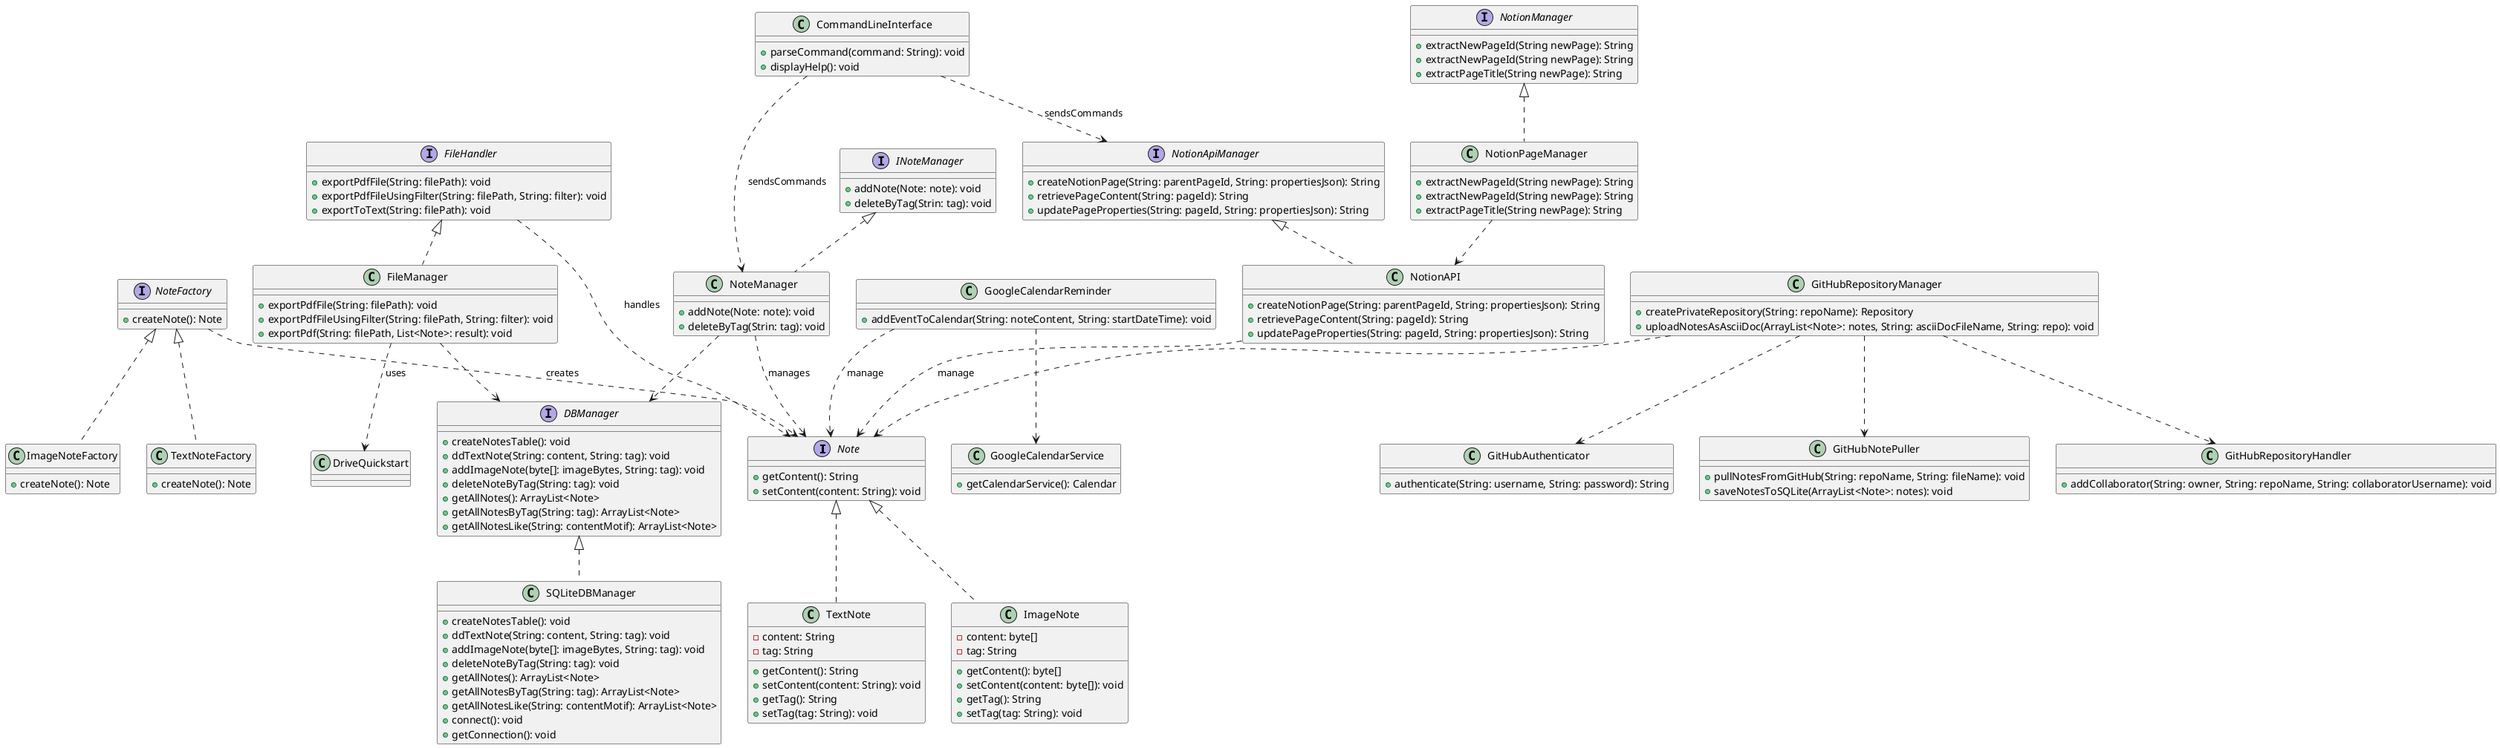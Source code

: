 @startuml
interface Note {
    +getContent(): String
    +setContent(content: String): void
}

class TextNote {
    -content: String
    -tag: String
    +getContent(): String
    +setContent(content: String): void
    +getTag(): String
    +setTag(tag: String): void
}

class ImageNote {
    -content: byte[]
    -tag: String
    +getContent(): byte[]
    +setContent(content: byte[]): void
    +getTag(): String
    +setTag(tag: String): void
}

interface NoteFactory {
    +createNote(): Note
}

class TextNoteFactory {
    +createNote(): Note
}

class ImageNoteFactory {
    +createNote(): Note
}

interface INoteManager {
    +addNote(Note: note): void
    +deleteByTag(Strin: tag): void
}

class NoteManager implements INoteManager {
    +addNote(Note: note): void
    +deleteByTag(Strin: tag): void
}


interface FileHandler {
    +exportPdfFile(String: filePath): void 
    +exportPdfFileUsingFilter(String: filePath, String: filter): void
    +exportToText(String: filePath): void

}

class FileManager implements FileHandler {
    +exportPdfFile(String: filePath): void 
    +exportPdfFileUsingFilter(String: filePath, String: filter): void
    +exportPdf(String: filePath, List<Note>: result): void

}


class CommandLineInterface {
    +parseCommand(command: String): void
    +displayHelp(): void
}

interface DBManager{
    +createNotesTable(): void
    +ddTextNote(String: content, String: tag): void
    +addImageNote(byte[]: imageBytes, String: tag): void
    +deleteNoteByTag(String: tag): void
    +getAllNotes(): ArrayList<Note> 
    +getAllNotesByTag(String: tag): ArrayList<Note> 
    +getAllNotesLike(String: contentMotif): ArrayList<Note> 
}

class SQLiteDBManager implements DBManager {
    +createNotesTable(): void
    +ddTextNote(String: content, String: tag): void
    +addImageNote(byte[]: imageBytes, String: tag): void
    +deleteNoteByTag(String: tag): void
    +getAllNotes(): ArrayList<Note>
    +getAllNotesByTag(String: tag): ArrayList<Note>
    +getAllNotesLike(String: contentMotif): ArrayList<Note>
    +connect(): void
    +getConnection(): void
    }

interface NotionApiManager{
    +createNotionPage(String: parentPageId, String: propertiesJson): String
    +retrievePageContent(String: pageId): String
    +updatePageProperties(String: pageId, String: propertiesJson): String
    }

class NotionAPI implements NotionApiManager{
    +createNotionPage(String: parentPageId, String: propertiesJson): String
    +retrievePageContent(String: pageId): String
    +updatePageProperties(String: pageId, String: propertiesJson): String
    }

interface NotionManager{
    +extractNewPageId(String newPage): String
    +extractNewPageId(String newPage): String
    +extractPageTitle(String newPage): String
}

class NotionPageManager implements NotionManager{
    +extractNewPageId(String newPage): String
    +extractNewPageId(String newPage): String
    +extractPageTitle(String newPage): String
    }  

class GoogleCalendarReminder{
    +addEventToCalendar(String: noteContent, String: startDateTime): void
    }  

class GoogleCalendarService{
    +getCalendarService(): Calendar
    }

class GitHubRepositoryHandler  {
    +addCollaborator(String: owner, String: repoName, String: collaboratorUsername): void
}

class GitHubRepositoryManager {
    +createPrivateRepository(String: repoName): Repository
    +uploadNotesAsAsciiDoc(ArrayList<Note>: notes, String: asciiDocFileName, String: repo): void
}

class GitHubAuthenticator {
    +authenticate(String: username, String: password): String
}

class GitHubNotePuller {
    +pullNotesFromGitHub(String: repoName, String: fileName): void
    +saveNotesToSQLite(ArrayList<Note>: notes): void
}

Note <|.. TextNote
Note <|.. ImageNote

NoteFactory <|.. TextNoteFactory
NoteFactory <|.. ImageNoteFactory
FileManager ..> DBManager
NoteManager ..> DBManager

NoteFactory ..> Note : creates
NoteManager ..> Note : manages
FileHandler ..> Note : handles
NotionAPI ..> Note : manage
GoogleCalendarReminder ..> Note : manage
NotionPageManager ..> NotionAPI


CommandLineInterface ..> NoteManager : sendsCommands
CommandLineInterface ..> NotionApiManager : sendsCommands
FileManager ..> DriveQuickstart: uses

GoogleCalendarReminder ..> GoogleCalendarService

GitHubRepositoryManager ..> GitHubRepositoryHandler
GitHubRepositoryManager ..> GitHubAuthenticator
GitHubRepositoryManager ..> GitHubNotePuller
GitHubRepositoryManager ..> Note

@enduml
=======
